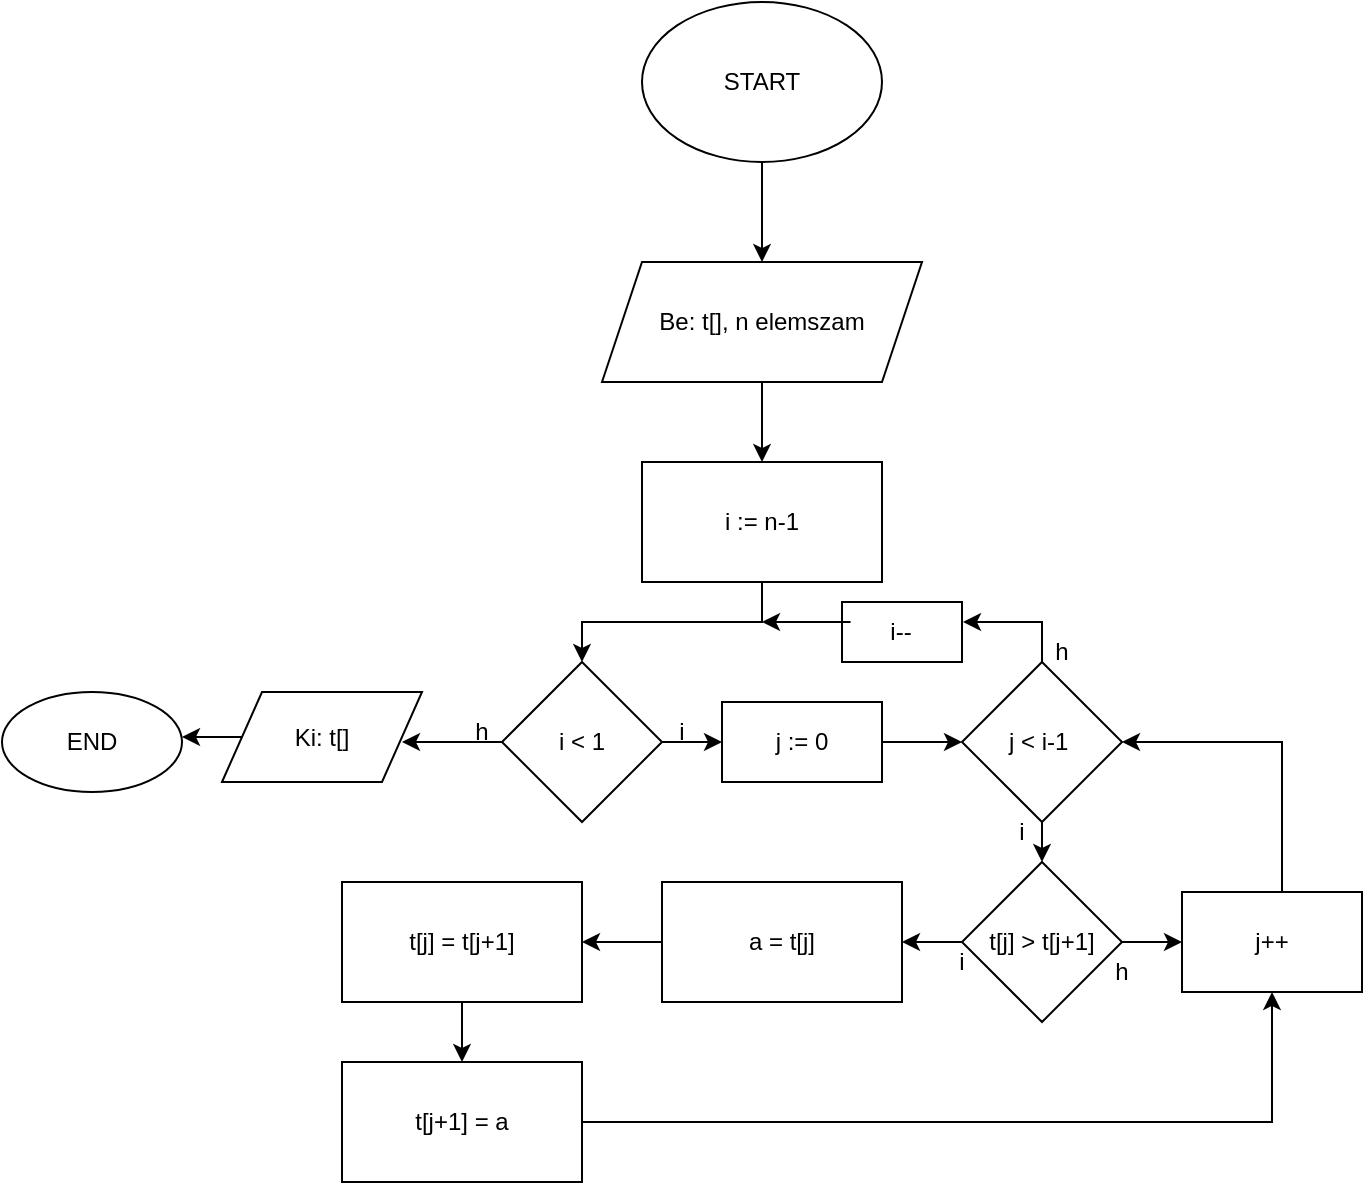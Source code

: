 <mxfile version="24.7.12">
  <diagram name="1 oldal" id="6Sz63gD1LzJvE59lOWrA">
    <mxGraphModel dx="712" dy="779" grid="1" gridSize="10" guides="1" tooltips="1" connect="1" arrows="1" fold="1" page="1" pageScale="1" pageWidth="827" pageHeight="1169" math="0" shadow="0">
      <root>
        <mxCell id="0" />
        <mxCell id="1" parent="0" />
        <mxCell id="sVCOb3DIX_llfgqJKsz8-1" value="" style="ellipse;whiteSpace=wrap;html=1;" parent="1" vertex="1">
          <mxGeometry x="340" y="30" width="120" height="80" as="geometry" />
        </mxCell>
        <mxCell id="sVCOb3DIX_llfgqJKsz8-2" value="START" style="text;html=1;align=center;verticalAlign=middle;whiteSpace=wrap;rounded=0;" parent="1" vertex="1">
          <mxGeometry x="370" y="55" width="60" height="30" as="geometry" />
        </mxCell>
        <mxCell id="sVCOb3DIX_llfgqJKsz8-3" value="Be: t[], n elemszam" style="shape=parallelogram;perimeter=parallelogramPerimeter;whiteSpace=wrap;html=1;fixedSize=1;" parent="1" vertex="1">
          <mxGeometry x="320" y="160" width="160" height="60" as="geometry" />
        </mxCell>
        <mxCell id="sVCOb3DIX_llfgqJKsz8-5" value="" style="endArrow=classic;html=1;rounded=0;" parent="1" target="sVCOb3DIX_llfgqJKsz8-3" edge="1">
          <mxGeometry width="50" height="50" relative="1" as="geometry">
            <mxPoint x="400" y="110" as="sourcePoint" />
            <mxPoint x="450" y="60" as="targetPoint" />
          </mxGeometry>
        </mxCell>
        <mxCell id="sVCOb3DIX_llfgqJKsz8-58" style="edgeStyle=orthogonalEdgeStyle;rounded=0;orthogonalLoop=1;jettySize=auto;html=1;entryX=0.5;entryY=0;entryDx=0;entryDy=0;" parent="1" source="sVCOb3DIX_llfgqJKsz8-7" target="sVCOb3DIX_llfgqJKsz8-25" edge="1">
          <mxGeometry relative="1" as="geometry" />
        </mxCell>
        <mxCell id="sVCOb3DIX_llfgqJKsz8-7" value="" style="rounded=0;whiteSpace=wrap;html=1;" parent="1" vertex="1">
          <mxGeometry x="340" y="260" width="120" height="60" as="geometry" />
        </mxCell>
        <mxCell id="sVCOb3DIX_llfgqJKsz8-8" value="i := n-1" style="text;html=1;align=center;verticalAlign=middle;whiteSpace=wrap;rounded=0;" parent="1" vertex="1">
          <mxGeometry x="370" y="275" width="60" height="30" as="geometry" />
        </mxCell>
        <mxCell id="sVCOb3DIX_llfgqJKsz8-9" value="" style="endArrow=classic;html=1;rounded=0;" parent="1" target="sVCOb3DIX_llfgqJKsz8-7" edge="1">
          <mxGeometry width="50" height="50" relative="1" as="geometry">
            <mxPoint x="400" y="220" as="sourcePoint" />
            <mxPoint x="450" y="170" as="targetPoint" />
          </mxGeometry>
        </mxCell>
        <mxCell id="sVCOb3DIX_llfgqJKsz8-27" value="" style="group" parent="1" vertex="1" connectable="0">
          <mxGeometry x="270" y="360" width="120" height="80" as="geometry" />
        </mxCell>
        <mxCell id="sVCOb3DIX_llfgqJKsz8-25" value="" style="rhombus;whiteSpace=wrap;html=1;" parent="sVCOb3DIX_llfgqJKsz8-27" vertex="1">
          <mxGeometry width="80" height="80" as="geometry" />
        </mxCell>
        <mxCell id="sVCOb3DIX_llfgqJKsz8-26" value="i &amp;lt; 1" style="text;html=1;align=center;verticalAlign=middle;whiteSpace=wrap;rounded=0;" parent="sVCOb3DIX_llfgqJKsz8-27" vertex="1">
          <mxGeometry x="10" y="25" width="60" height="30" as="geometry" />
        </mxCell>
        <mxCell id="sVCOb3DIX_llfgqJKsz8-29" value="" style="endArrow=classic;html=1;rounded=0;" parent="sVCOb3DIX_llfgqJKsz8-27" edge="1">
          <mxGeometry width="50" height="50" relative="1" as="geometry">
            <mxPoint y="40" as="sourcePoint" />
            <mxPoint x="-50" y="40" as="targetPoint" />
          </mxGeometry>
        </mxCell>
        <mxCell id="sVCOb3DIX_llfgqJKsz8-66" value="i" style="text;html=1;align=center;verticalAlign=middle;whiteSpace=wrap;rounded=0;" parent="sVCOb3DIX_llfgqJKsz8-27" vertex="1">
          <mxGeometry x="60" y="20" width="60" height="30" as="geometry" />
        </mxCell>
        <mxCell id="sVCOb3DIX_llfgqJKsz8-72" value="h" style="text;html=1;align=center;verticalAlign=middle;whiteSpace=wrap;rounded=0;" parent="sVCOb3DIX_llfgqJKsz8-27" vertex="1">
          <mxGeometry x="-40" y="20" width="60" height="30" as="geometry" />
        </mxCell>
        <mxCell id="sVCOb3DIX_llfgqJKsz8-30" value="" style="endArrow=classic;html=1;rounded=0;" parent="1" edge="1">
          <mxGeometry width="50" height="50" relative="1" as="geometry">
            <mxPoint x="440" y="400" as="sourcePoint" />
            <mxPoint x="500" y="400" as="targetPoint" />
          </mxGeometry>
        </mxCell>
        <mxCell id="sVCOb3DIX_llfgqJKsz8-31" value="END" style="ellipse;whiteSpace=wrap;html=1;" parent="1" vertex="1">
          <mxGeometry x="20" y="375" width="90" height="50" as="geometry" />
        </mxCell>
        <mxCell id="sVCOb3DIX_llfgqJKsz8-42" style="edgeStyle=orthogonalEdgeStyle;rounded=0;orthogonalLoop=1;jettySize=auto;html=1;exitX=0.5;exitY=0;exitDx=0;exitDy=0;" parent="1" source="sVCOb3DIX_llfgqJKsz8-32" edge="1">
          <mxGeometry relative="1" as="geometry">
            <mxPoint x="500" y="340" as="targetPoint" />
          </mxGeometry>
        </mxCell>
        <mxCell id="sVCOb3DIX_llfgqJKsz8-32" value="" style="rhombus;whiteSpace=wrap;html=1;" parent="1" vertex="1">
          <mxGeometry x="500" y="360" width="80" height="80" as="geometry" />
        </mxCell>
        <mxCell id="sVCOb3DIX_llfgqJKsz8-33" value="j &amp;lt; i-1&amp;nbsp;" style="text;html=1;align=center;verticalAlign=middle;whiteSpace=wrap;rounded=0;" parent="1" vertex="1">
          <mxGeometry x="510" y="385" width="60" height="30" as="geometry" />
        </mxCell>
        <mxCell id="sVCOb3DIX_llfgqJKsz8-39" value="" style="group" parent="1" vertex="1" connectable="0">
          <mxGeometry x="440" y="330" width="60" height="30" as="geometry" />
        </mxCell>
        <mxCell id="sVCOb3DIX_llfgqJKsz8-36" value="" style="rounded=0;whiteSpace=wrap;html=1;" parent="sVCOb3DIX_llfgqJKsz8-39" vertex="1">
          <mxGeometry width="60" height="30" as="geometry" />
        </mxCell>
        <mxCell id="sVCOb3DIX_llfgqJKsz8-74" style="edgeStyle=orthogonalEdgeStyle;rounded=0;orthogonalLoop=1;jettySize=auto;html=1;exitX=0;exitY=0.25;exitDx=0;exitDy=0;" parent="sVCOb3DIX_llfgqJKsz8-39" source="sVCOb3DIX_llfgqJKsz8-37" edge="1">
          <mxGeometry relative="1" as="geometry">
            <mxPoint x="-40" y="10" as="targetPoint" />
          </mxGeometry>
        </mxCell>
        <mxCell id="sVCOb3DIX_llfgqJKsz8-37" value="i--" style="text;html=1;align=center;verticalAlign=middle;whiteSpace=wrap;rounded=0;" parent="sVCOb3DIX_llfgqJKsz8-39" vertex="1">
          <mxGeometry x="4.286" y="5" width="51.429" height="20" as="geometry" />
        </mxCell>
        <mxCell id="sVCOb3DIX_llfgqJKsz8-44" value="" style="rhombus;whiteSpace=wrap;html=1;" parent="1" vertex="1">
          <mxGeometry x="500" y="460" width="80" height="80" as="geometry" />
        </mxCell>
        <mxCell id="sVCOb3DIX_llfgqJKsz8-47" style="edgeStyle=orthogonalEdgeStyle;rounded=0;orthogonalLoop=1;jettySize=auto;html=1;" parent="1" edge="1">
          <mxGeometry relative="1" as="geometry">
            <mxPoint x="470" y="500" as="targetPoint" />
            <mxPoint x="500" y="500" as="sourcePoint" />
          </mxGeometry>
        </mxCell>
        <mxCell id="sVCOb3DIX_llfgqJKsz8-56" style="edgeStyle=orthogonalEdgeStyle;rounded=0;orthogonalLoop=1;jettySize=auto;html=1;entryX=0;entryY=0.5;entryDx=0;entryDy=0;" parent="1" target="sVCOb3DIX_llfgqJKsz8-51" edge="1">
          <mxGeometry relative="1" as="geometry">
            <mxPoint x="580" y="500" as="sourcePoint" />
          </mxGeometry>
        </mxCell>
        <mxCell id="sVCOb3DIX_llfgqJKsz8-45" value="t[j&lt;span style=&quot;background-color: initial;&quot;&gt;] &amp;gt; t[j+1]&lt;/span&gt;" style="text;html=1;align=center;verticalAlign=middle;whiteSpace=wrap;rounded=0;" parent="1" vertex="1">
          <mxGeometry x="510" y="485" width="60" height="30" as="geometry" />
        </mxCell>
        <mxCell id="sVCOb3DIX_llfgqJKsz8-46" value="" style="endArrow=classic;html=1;rounded=0;" parent="1" target="sVCOb3DIX_llfgqJKsz8-44" edge="1">
          <mxGeometry width="50" height="50" relative="1" as="geometry">
            <mxPoint x="540" y="440" as="sourcePoint" />
            <mxPoint x="590" y="390" as="targetPoint" />
          </mxGeometry>
        </mxCell>
        <mxCell id="sVCOb3DIX_llfgqJKsz8-49" style="edgeStyle=orthogonalEdgeStyle;rounded=0;orthogonalLoop=1;jettySize=auto;html=1;exitX=0;exitY=0.5;exitDx=0;exitDy=0;" parent="1" source="sVCOb3DIX_llfgqJKsz8-10" edge="1">
          <mxGeometry relative="1" as="geometry">
            <mxPoint x="310" y="500" as="targetPoint" />
          </mxGeometry>
        </mxCell>
        <mxCell id="sVCOb3DIX_llfgqJKsz8-10" value="a = t[j]" style="rounded=0;whiteSpace=wrap;html=1;container=0;" parent="1" vertex="1">
          <mxGeometry x="350" y="470" width="120" height="60" as="geometry" />
        </mxCell>
        <mxCell id="sVCOb3DIX_llfgqJKsz8-15" value="" style="group" parent="1" vertex="1" connectable="0">
          <mxGeometry x="190" y="560" width="120" height="60" as="geometry" />
        </mxCell>
        <mxCell id="sVCOb3DIX_llfgqJKsz8-12" value="" style="rounded=0;whiteSpace=wrap;html=1;" parent="sVCOb3DIX_llfgqJKsz8-15" vertex="1">
          <mxGeometry width="120" height="60" as="geometry" />
        </mxCell>
        <mxCell id="sVCOb3DIX_llfgqJKsz8-14" value="&lt;div&gt;t[j+1] = a&lt;/div&gt;" style="text;html=1;align=center;verticalAlign=middle;whiteSpace=wrap;rounded=0;" parent="sVCOb3DIX_llfgqJKsz8-15" vertex="1">
          <mxGeometry x="30" y="15" width="60" height="30" as="geometry" />
        </mxCell>
        <mxCell id="sVCOb3DIX_llfgqJKsz8-16" value="" style="group" parent="1" vertex="1" connectable="0">
          <mxGeometry x="190" y="470" width="120" height="60" as="geometry" />
        </mxCell>
        <mxCell id="sVCOb3DIX_llfgqJKsz8-11" value="" style="rounded=0;whiteSpace=wrap;html=1;" parent="sVCOb3DIX_llfgqJKsz8-16" vertex="1">
          <mxGeometry width="120" height="60" as="geometry" />
        </mxCell>
        <mxCell id="sVCOb3DIX_llfgqJKsz8-13" value="t[j] = t[j+1]" style="text;html=1;align=center;verticalAlign=middle;whiteSpace=wrap;rounded=0;" parent="sVCOb3DIX_llfgqJKsz8-16" vertex="1">
          <mxGeometry x="30" y="15" width="60" height="30" as="geometry" />
        </mxCell>
        <mxCell id="sVCOb3DIX_llfgqJKsz8-50" style="edgeStyle=orthogonalEdgeStyle;rounded=0;orthogonalLoop=1;jettySize=auto;html=1;entryX=0.5;entryY=0;entryDx=0;entryDy=0;" parent="1" target="sVCOb3DIX_llfgqJKsz8-12" edge="1">
          <mxGeometry relative="1" as="geometry">
            <mxPoint x="250" y="530" as="sourcePoint" />
          </mxGeometry>
        </mxCell>
        <mxCell id="sVCOb3DIX_llfgqJKsz8-54" value="" style="group" parent="1" vertex="1" connectable="0">
          <mxGeometry x="610" y="475" width="90" height="50" as="geometry" />
        </mxCell>
        <mxCell id="sVCOb3DIX_llfgqJKsz8-51" value="" style="rounded=0;whiteSpace=wrap;html=1;" parent="sVCOb3DIX_llfgqJKsz8-54" vertex="1">
          <mxGeometry width="90" height="50" as="geometry" />
        </mxCell>
        <mxCell id="sVCOb3DIX_llfgqJKsz8-52" value="j++" style="text;html=1;align=center;verticalAlign=middle;whiteSpace=wrap;rounded=0;" parent="sVCOb3DIX_llfgqJKsz8-54" vertex="1">
          <mxGeometry x="15" y="10" width="60" height="30" as="geometry" />
        </mxCell>
        <mxCell id="sVCOb3DIX_llfgqJKsz8-55" style="edgeStyle=orthogonalEdgeStyle;rounded=0;orthogonalLoop=1;jettySize=auto;html=1;exitX=1;exitY=0.5;exitDx=0;exitDy=0;entryX=0.5;entryY=1;entryDx=0;entryDy=0;" parent="1" source="sVCOb3DIX_llfgqJKsz8-12" target="sVCOb3DIX_llfgqJKsz8-51" edge="1">
          <mxGeometry relative="1" as="geometry" />
        </mxCell>
        <mxCell id="sVCOb3DIX_llfgqJKsz8-57" style="edgeStyle=orthogonalEdgeStyle;rounded=0;orthogonalLoop=1;jettySize=auto;html=1;entryX=1;entryY=0.5;entryDx=0;entryDy=0;exitX=0.5;exitY=0;exitDx=0;exitDy=0;" parent="1" source="sVCOb3DIX_llfgqJKsz8-51" target="sVCOb3DIX_llfgqJKsz8-32" edge="1">
          <mxGeometry relative="1" as="geometry">
            <mxPoint x="655" y="380" as="targetPoint" />
            <mxPoint x="660" y="470" as="sourcePoint" />
            <Array as="points">
              <mxPoint x="660" y="475" />
              <mxPoint x="660" y="400" />
            </Array>
          </mxGeometry>
        </mxCell>
        <mxCell id="sVCOb3DIX_llfgqJKsz8-59" value="" style="rounded=0;whiteSpace=wrap;html=1;" parent="1" vertex="1">
          <mxGeometry x="380" y="380" width="80" height="40" as="geometry" />
        </mxCell>
        <mxCell id="sVCOb3DIX_llfgqJKsz8-60" value="j := 0" style="text;html=1;align=center;verticalAlign=middle;whiteSpace=wrap;rounded=0;" parent="1" vertex="1">
          <mxGeometry x="390" y="385" width="60" height="30" as="geometry" />
        </mxCell>
        <mxCell id="sVCOb3DIX_llfgqJKsz8-61" style="edgeStyle=orthogonalEdgeStyle;rounded=0;orthogonalLoop=1;jettySize=auto;html=1;entryX=0;entryY=0.5;entryDx=0;entryDy=0;" parent="1" target="sVCOb3DIX_llfgqJKsz8-59" edge="1">
          <mxGeometry relative="1" as="geometry">
            <mxPoint x="350" y="400" as="sourcePoint" />
          </mxGeometry>
        </mxCell>
        <mxCell id="sVCOb3DIX_llfgqJKsz8-67" value="i" style="text;html=1;align=center;verticalAlign=middle;whiteSpace=wrap;rounded=0;" parent="1" vertex="1">
          <mxGeometry x="500" y="430" width="60" height="30" as="geometry" />
        </mxCell>
        <mxCell id="sVCOb3DIX_llfgqJKsz8-69" value="i" style="text;html=1;align=center;verticalAlign=middle;whiteSpace=wrap;rounded=0;" parent="1" vertex="1">
          <mxGeometry x="470" y="495" width="60" height="30" as="geometry" />
        </mxCell>
        <mxCell id="sVCOb3DIX_llfgqJKsz8-70" value="h" style="text;html=1;align=center;verticalAlign=middle;whiteSpace=wrap;rounded=0;" parent="1" vertex="1">
          <mxGeometry x="550" y="500" width="60" height="30" as="geometry" />
        </mxCell>
        <mxCell id="sVCOb3DIX_llfgqJKsz8-71" value="h" style="text;html=1;align=center;verticalAlign=middle;whiteSpace=wrap;rounded=0;" parent="1" vertex="1">
          <mxGeometry x="520" y="340" width="60" height="30" as="geometry" />
        </mxCell>
        <mxCell id="sVCOb3DIX_llfgqJKsz8-78" style="edgeStyle=orthogonalEdgeStyle;rounded=0;orthogonalLoop=1;jettySize=auto;html=1;exitX=0;exitY=0.5;exitDx=0;exitDy=0;entryX=1;entryY=0.46;entryDx=0;entryDy=0;entryPerimeter=0;" parent="1" source="sVCOb3DIX_llfgqJKsz8-73" target="sVCOb3DIX_llfgqJKsz8-31" edge="1">
          <mxGeometry relative="1" as="geometry">
            <mxPoint x="120" y="398" as="targetPoint" />
          </mxGeometry>
        </mxCell>
        <mxCell id="sVCOb3DIX_llfgqJKsz8-73" value="" style="shape=parallelogram;perimeter=parallelogramPerimeter;whiteSpace=wrap;html=1;fixedSize=1;" parent="1" vertex="1">
          <mxGeometry x="130" y="375" width="100" height="45" as="geometry" />
        </mxCell>
        <mxCell id="sVCOb3DIX_llfgqJKsz8-75" value="Ki: t[]" style="text;html=1;align=center;verticalAlign=middle;whiteSpace=wrap;rounded=0;" parent="1" vertex="1">
          <mxGeometry x="150" y="382.5" width="60" height="30" as="geometry" />
        </mxCell>
      </root>
    </mxGraphModel>
  </diagram>
</mxfile>
